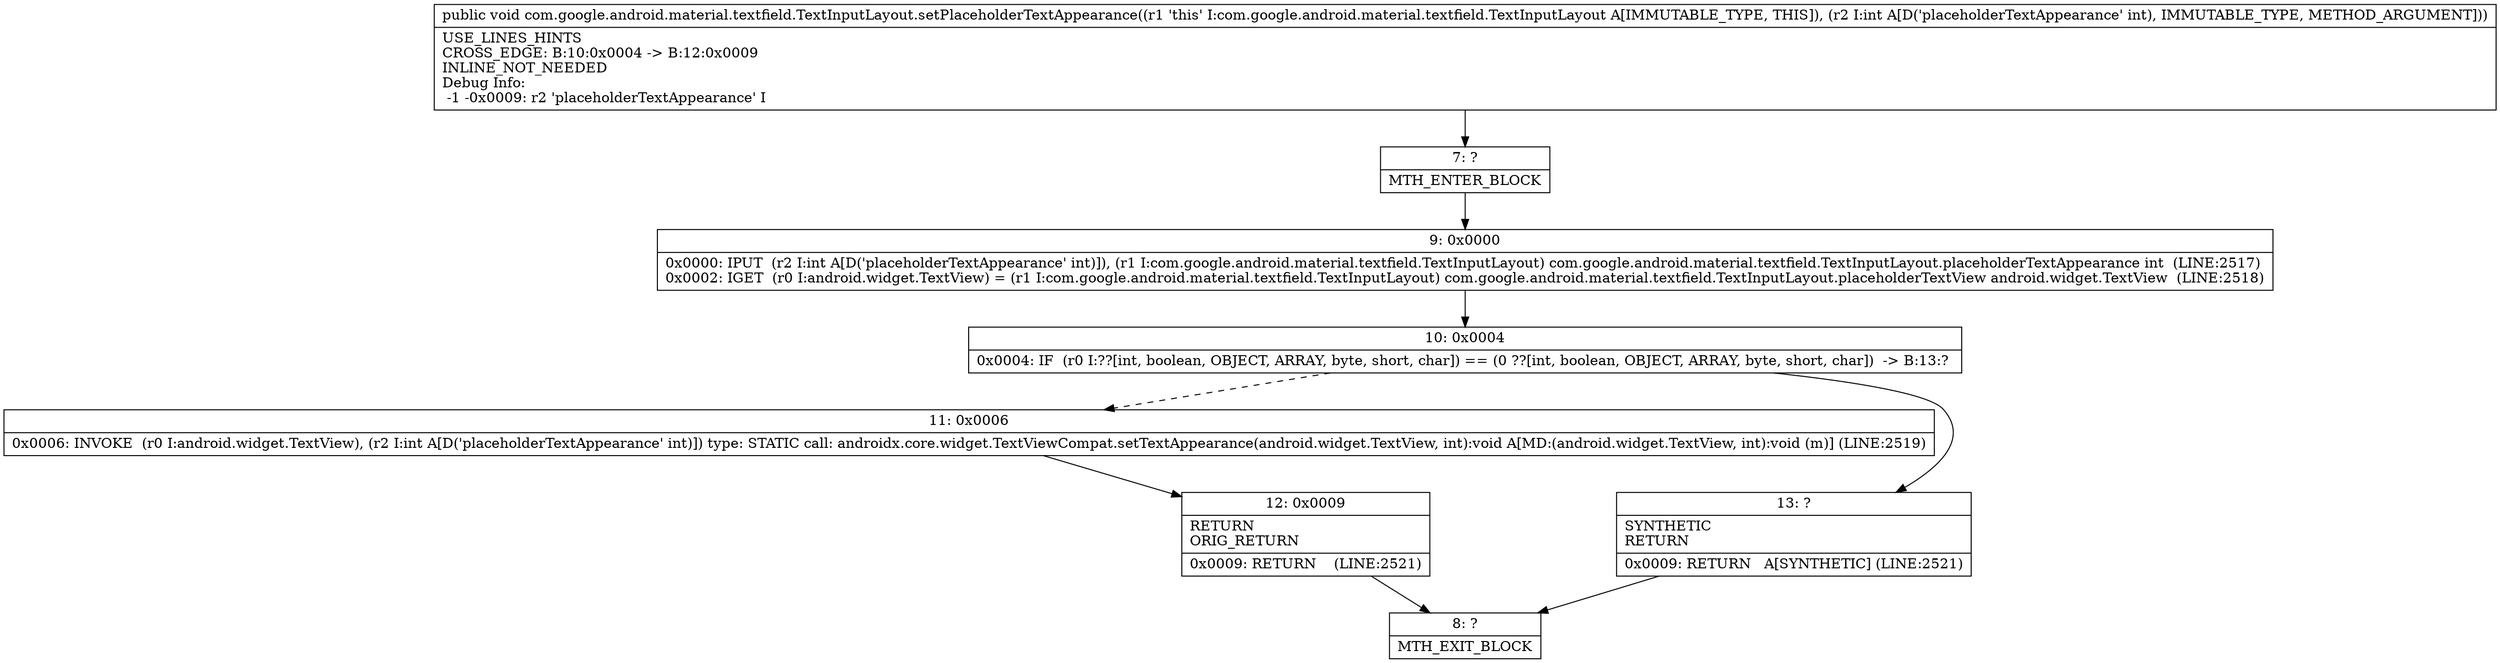 digraph "CFG forcom.google.android.material.textfield.TextInputLayout.setPlaceholderTextAppearance(I)V" {
Node_7 [shape=record,label="{7\:\ ?|MTH_ENTER_BLOCK\l}"];
Node_9 [shape=record,label="{9\:\ 0x0000|0x0000: IPUT  (r2 I:int A[D('placeholderTextAppearance' int)]), (r1 I:com.google.android.material.textfield.TextInputLayout) com.google.android.material.textfield.TextInputLayout.placeholderTextAppearance int  (LINE:2517)\l0x0002: IGET  (r0 I:android.widget.TextView) = (r1 I:com.google.android.material.textfield.TextInputLayout) com.google.android.material.textfield.TextInputLayout.placeholderTextView android.widget.TextView  (LINE:2518)\l}"];
Node_10 [shape=record,label="{10\:\ 0x0004|0x0004: IF  (r0 I:??[int, boolean, OBJECT, ARRAY, byte, short, char]) == (0 ??[int, boolean, OBJECT, ARRAY, byte, short, char])  \-\> B:13:? \l}"];
Node_11 [shape=record,label="{11\:\ 0x0006|0x0006: INVOKE  (r0 I:android.widget.TextView), (r2 I:int A[D('placeholderTextAppearance' int)]) type: STATIC call: androidx.core.widget.TextViewCompat.setTextAppearance(android.widget.TextView, int):void A[MD:(android.widget.TextView, int):void (m)] (LINE:2519)\l}"];
Node_12 [shape=record,label="{12\:\ 0x0009|RETURN\lORIG_RETURN\l|0x0009: RETURN    (LINE:2521)\l}"];
Node_8 [shape=record,label="{8\:\ ?|MTH_EXIT_BLOCK\l}"];
Node_13 [shape=record,label="{13\:\ ?|SYNTHETIC\lRETURN\l|0x0009: RETURN   A[SYNTHETIC] (LINE:2521)\l}"];
MethodNode[shape=record,label="{public void com.google.android.material.textfield.TextInputLayout.setPlaceholderTextAppearance((r1 'this' I:com.google.android.material.textfield.TextInputLayout A[IMMUTABLE_TYPE, THIS]), (r2 I:int A[D('placeholderTextAppearance' int), IMMUTABLE_TYPE, METHOD_ARGUMENT]))  | USE_LINES_HINTS\lCROSS_EDGE: B:10:0x0004 \-\> B:12:0x0009\lINLINE_NOT_NEEDED\lDebug Info:\l  \-1 \-0x0009: r2 'placeholderTextAppearance' I\l}"];
MethodNode -> Node_7;Node_7 -> Node_9;
Node_9 -> Node_10;
Node_10 -> Node_11[style=dashed];
Node_10 -> Node_13;
Node_11 -> Node_12;
Node_12 -> Node_8;
Node_13 -> Node_8;
}

